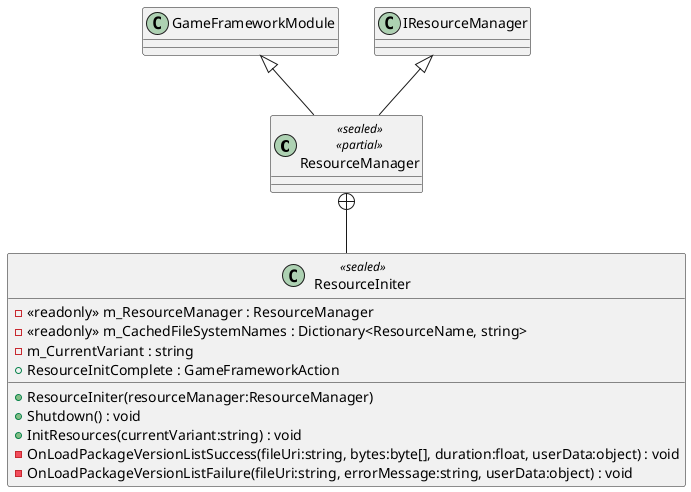 @startuml
class ResourceManager <<sealed>> <<partial>> {
}
class ResourceIniter <<sealed>> {
    - <<readonly>> m_ResourceManager : ResourceManager
    - <<readonly>> m_CachedFileSystemNames : Dictionary<ResourceName, string>
    - m_CurrentVariant : string
    + ResourceInitComplete : GameFrameworkAction
    + ResourceIniter(resourceManager:ResourceManager)
    + Shutdown() : void
    + InitResources(currentVariant:string) : void
    - OnLoadPackageVersionListSuccess(fileUri:string, bytes:byte[], duration:float, userData:object) : void
    - OnLoadPackageVersionListFailure(fileUri:string, errorMessage:string, userData:object) : void
}
GameFrameworkModule <|-- ResourceManager
IResourceManager <|-- ResourceManager
ResourceManager +-- ResourceIniter
@enduml
